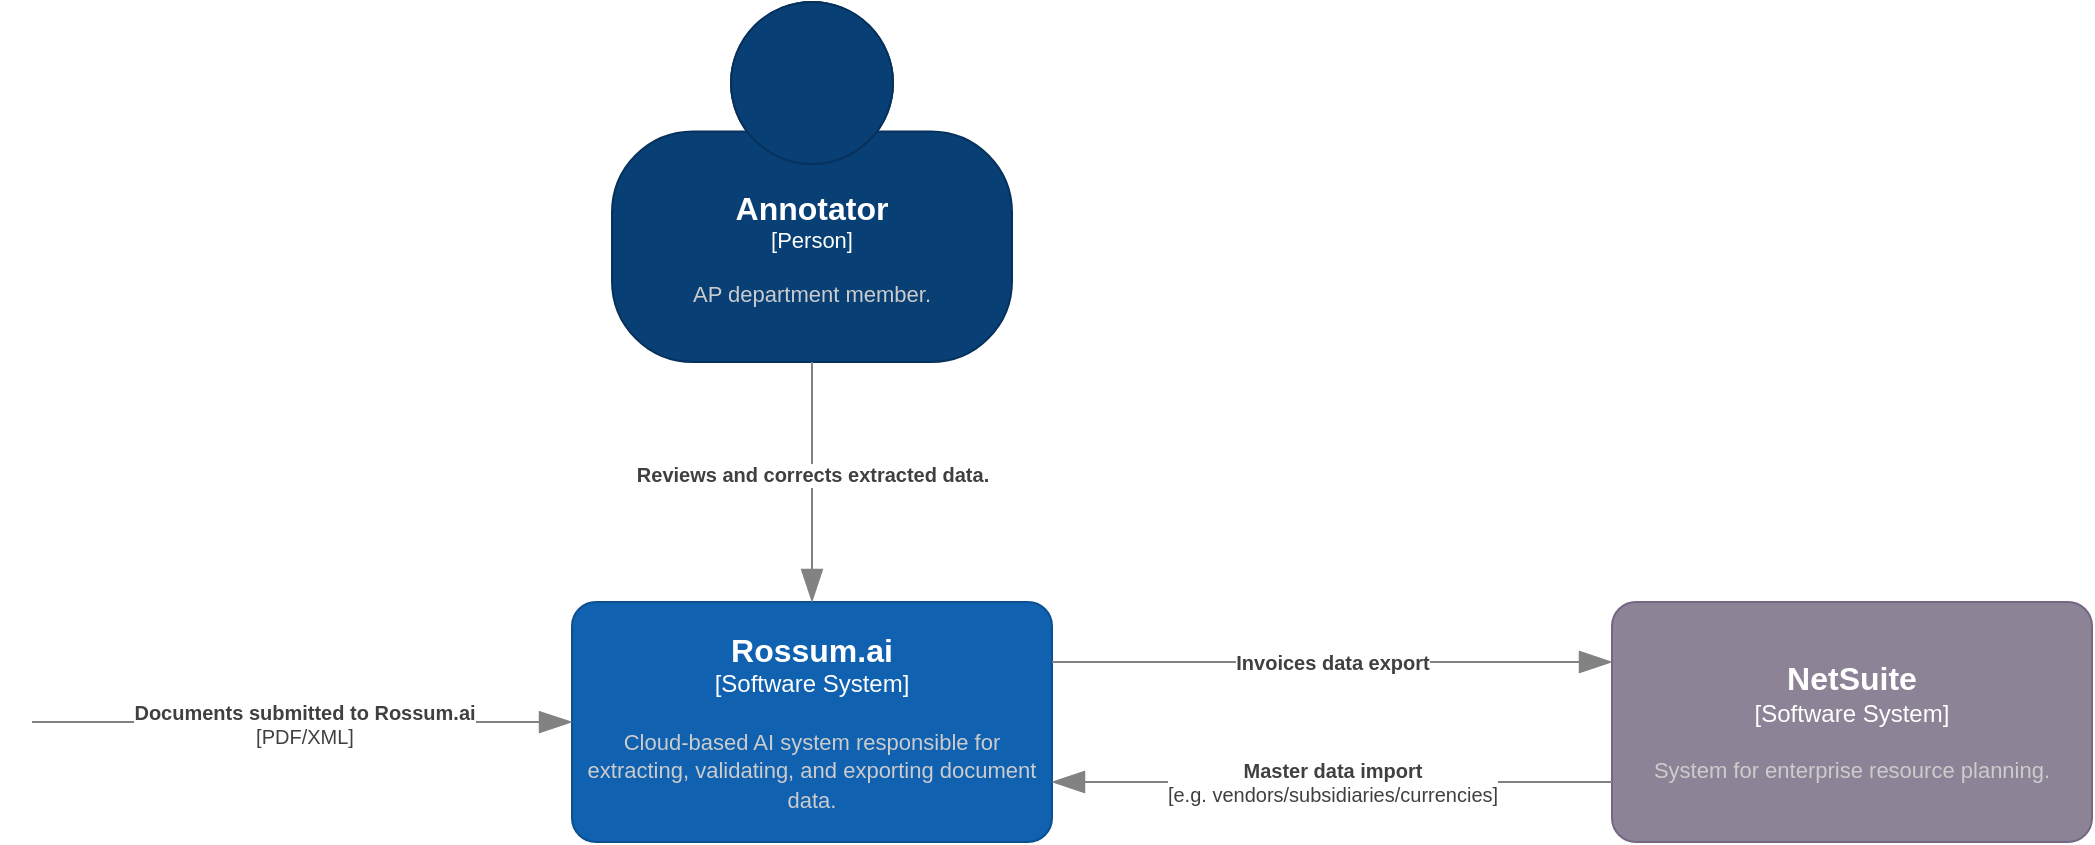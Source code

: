 <mxfile version="20.5.3" type="embed"><diagram name="Page-1" id="1WhYVE8ouRqsyjxvztof"><mxGraphModel dx="2943" dy="1235" grid="0" gridSize="10" guides="1" tooltips="1" connect="1" arrows="1" fold="1" page="0" pageScale="1" pageWidth="827" pageHeight="1169" math="0" shadow="0"><root><mxCell id="0"/><mxCell id="1" parent="0"/><object placeholders="1" c4Name="Annotator" c4Type="Person" c4Description="AP department member." label="&lt;font style=&quot;font-size: 16px&quot;&gt;&lt;b&gt;%c4Name%&lt;/b&gt;&lt;/font&gt;&lt;div&gt;[%c4Type%]&lt;/div&gt;&lt;br&gt;&lt;div&gt;&lt;font style=&quot;font-size: 11px&quot;&gt;&lt;font color=&quot;#cccccc&quot;&gt;%c4Description%&lt;/font&gt;&lt;/div&gt;" id="XJ8Ts6cPUg-odgBaucgv-12"><mxCell style="html=1;fontSize=11;dashed=0;whiteSpace=wrap;fillColor=#083F75;strokeColor=#06315C;fontColor=#ffffff;shape=mxgraph.c4.person2;align=center;metaEdit=1;points=[[0.5,0,0],[1,0.5,0],[1,0.75,0],[0.75,1,0],[0.5,1,0],[0.25,1,0],[0,0.75,0],[0,0.5,0]];resizable=0;" parent="1" vertex="1"><mxGeometry x="-990" y="330" width="200" height="180" as="geometry"/></mxCell></object><object placeholders="1" c4Name="Rossum.ai" c4Type="Software System" c4Description="Cloud-based AI system responsible for extracting, validating, and exporting document data." label="&lt;font style=&quot;font-size: 16px&quot;&gt;&lt;b&gt;%c4Name%&lt;/b&gt;&lt;/font&gt;&lt;div&gt;[%c4Type%]&lt;/div&gt;&lt;br&gt;&lt;div&gt;&lt;font style=&quot;font-size: 11px&quot;&gt;&lt;font color=&quot;#cccccc&quot;&gt;%c4Description%&lt;/font&gt;&lt;/div&gt;" id="XJ8Ts6cPUg-odgBaucgv-20"><mxCell style="rounded=1;whiteSpace=wrap;html=1;labelBackgroundColor=none;fillColor=#1061B0;fontColor=#ffffff;align=center;arcSize=10;strokeColor=#0D5091;metaEdit=1;resizable=0;points=[[0.25,0,0],[0.5,0,0],[0.75,0,0],[1,0.25,0],[1,0.5,0],[1,0.75,0],[0.75,1,0],[0.5,1,0],[0.25,1,0],[0,0.75,0],[0,0.5,0],[0,0.25,0]];" parent="1" vertex="1"><mxGeometry x="-1010" y="630" width="240" height="120" as="geometry"/></mxCell></object><object placeholders="1" c4Type="Relationship" c4Description="Reviews and corrects extracted data." label="&lt;div style=&quot;text-align: left&quot;&gt;&lt;div style=&quot;text-align: center&quot;&gt;&lt;b&gt;%c4Description%&lt;/b&gt;&lt;/div&gt;" id="XJ8Ts6cPUg-odgBaucgv-22"><mxCell style="endArrow=blockThin;html=1;fontSize=10;fontColor=#404040;strokeWidth=1;endFill=1;strokeColor=#828282;elbow=vertical;metaEdit=1;endSize=14;startSize=14;jumpStyle=arc;jumpSize=16;rounded=0;edgeStyle=orthogonalEdgeStyle;exitX=0.5;exitY=1;exitDx=0;exitDy=0;exitPerimeter=0;entryX=0.5;entryY=0;entryDx=0;entryDy=0;entryPerimeter=0;" parent="1" source="XJ8Ts6cPUg-odgBaucgv-12" target="XJ8Ts6cPUg-odgBaucgv-20" edge="1"><mxGeometry x="-0.077" width="240" relative="1" as="geometry"><mxPoint x="-1190" y="420" as="sourcePoint"/><mxPoint x="-737" y="590" as="targetPoint"/><mxPoint as="offset"/></mxGeometry></mxCell></object><object placeholders="1" c4Type="Relationship" c4Technology="PDF/XML" c4Description="Documents submitted to Rossum.ai" label="&lt;div style=&quot;text-align: left&quot;&gt;&lt;div style=&quot;text-align: center&quot;&gt;&lt;b&gt;%c4Description%&lt;/b&gt;&lt;/div&gt;&lt;div style=&quot;text-align: center&quot;&gt;[%c4Technology%]&lt;/div&gt;&lt;/div&gt;" id="zD_ue4FtQT9tRtSeH0yf-3"><mxCell style="endArrow=blockThin;html=1;fontSize=10;fontColor=#404040;strokeWidth=1;endFill=1;strokeColor=#828282;elbow=vertical;metaEdit=1;endSize=14;startSize=14;jumpStyle=arc;jumpSize=16;rounded=0;edgeStyle=orthogonalEdgeStyle;entryX=0;entryY=0.5;entryDx=0;entryDy=0;entryPerimeter=0;" parent="1" target="XJ8Ts6cPUg-odgBaucgv-20" edge="1"><mxGeometry width="240" relative="1" as="geometry"><mxPoint x="-1280" y="690" as="sourcePoint"/><mxPoint x="-1040" y="699.5" as="targetPoint"/></mxGeometry></mxCell></object><object placeholders="1" c4Name="NetSuite" c4Type="Software System" c4Description="System for enterprise resource planning." label="&lt;font style=&quot;font-size: 16px&quot;&gt;&lt;b&gt;%c4Name%&lt;/b&gt;&lt;/font&gt;&lt;div&gt;[%c4Type%]&lt;/div&gt;&lt;br&gt;&lt;div&gt;&lt;font style=&quot;font-size: 11px&quot;&gt;&lt;font color=&quot;#cccccc&quot;&gt;%c4Description%&lt;/font&gt;&lt;/div&gt;" id="zD_ue4FtQT9tRtSeH0yf-4"><mxCell style="rounded=1;whiteSpace=wrap;html=1;labelBackgroundColor=none;fillColor=#8C8496;fontColor=#ffffff;align=center;arcSize=10;strokeColor=#736782;metaEdit=1;resizable=0;points=[[0.25,0,0],[0.5,0,0],[0.75,0,0],[1,0.25,0],[1,0.5,0],[1,0.75,0],[0.75,1,0],[0.5,1,0],[0.25,1,0],[0,0.75,0],[0,0.5,0],[0,0.25,0]];" parent="1" vertex="1"><mxGeometry x="-490" y="630" width="240" height="120" as="geometry"/></mxCell></object><object placeholders="1" c4Type="Relationship" c4Description="Invoices data export" label="&lt;div style=&quot;text-align: left&quot;&gt;&lt;div style=&quot;text-align: center&quot;&gt;&lt;b&gt;%c4Description%&lt;/b&gt;&lt;/div&gt;" id="zD_ue4FtQT9tRtSeH0yf-5"><mxCell style="endArrow=blockThin;html=1;fontSize=10;fontColor=#404040;strokeWidth=1;endFill=1;strokeColor=#828282;elbow=vertical;metaEdit=1;endSize=14;startSize=14;jumpStyle=arc;jumpSize=16;rounded=0;edgeStyle=orthogonalEdgeStyle;exitX=1;exitY=0.25;exitDx=0;exitDy=0;exitPerimeter=0;entryX=0;entryY=0.25;entryDx=0;entryDy=0;entryPerimeter=0;" parent="1" source="XJ8Ts6cPUg-odgBaucgv-20" target="zD_ue4FtQT9tRtSeH0yf-4" edge="1"><mxGeometry width="240" relative="1" as="geometry"><mxPoint x="-780" y="600" as="sourcePoint"/><mxPoint x="-540" y="600" as="targetPoint"/></mxGeometry></mxCell></object><object placeholders="1" c4Type="Relationship" c4Technology="e.g. vendors/subsidiaries/currencies" c4Description="Master data import" label="&lt;div style=&quot;text-align: left&quot;&gt;&lt;div style=&quot;text-align: center&quot;&gt;&lt;b&gt;%c4Description%&lt;/b&gt;&lt;/div&gt;&lt;div style=&quot;text-align: center&quot;&gt;[%c4Technology%]&lt;/div&gt;&lt;/div&gt;" id="zD_ue4FtQT9tRtSeH0yf-8"><mxCell style="endArrow=blockThin;html=1;fontSize=10;fontColor=#404040;strokeWidth=1;endFill=1;strokeColor=#828282;elbow=vertical;metaEdit=1;endSize=14;startSize=14;jumpStyle=arc;jumpSize=16;rounded=0;edgeStyle=orthogonalEdgeStyle;exitX=0;exitY=0.75;exitDx=0;exitDy=0;exitPerimeter=0;entryX=1;entryY=0.75;entryDx=0;entryDy=0;entryPerimeter=0;" parent="1" source="zD_ue4FtQT9tRtSeH0yf-4" target="XJ8Ts6cPUg-odgBaucgv-20" edge="1"><mxGeometry x="0.001" width="240" relative="1" as="geometry"><mxPoint x="-780" y="600" as="sourcePoint"/><mxPoint x="-540" y="600" as="targetPoint"/><mxPoint as="offset"/></mxGeometry></mxCell></object></root></mxGraphModel></diagram></mxfile>